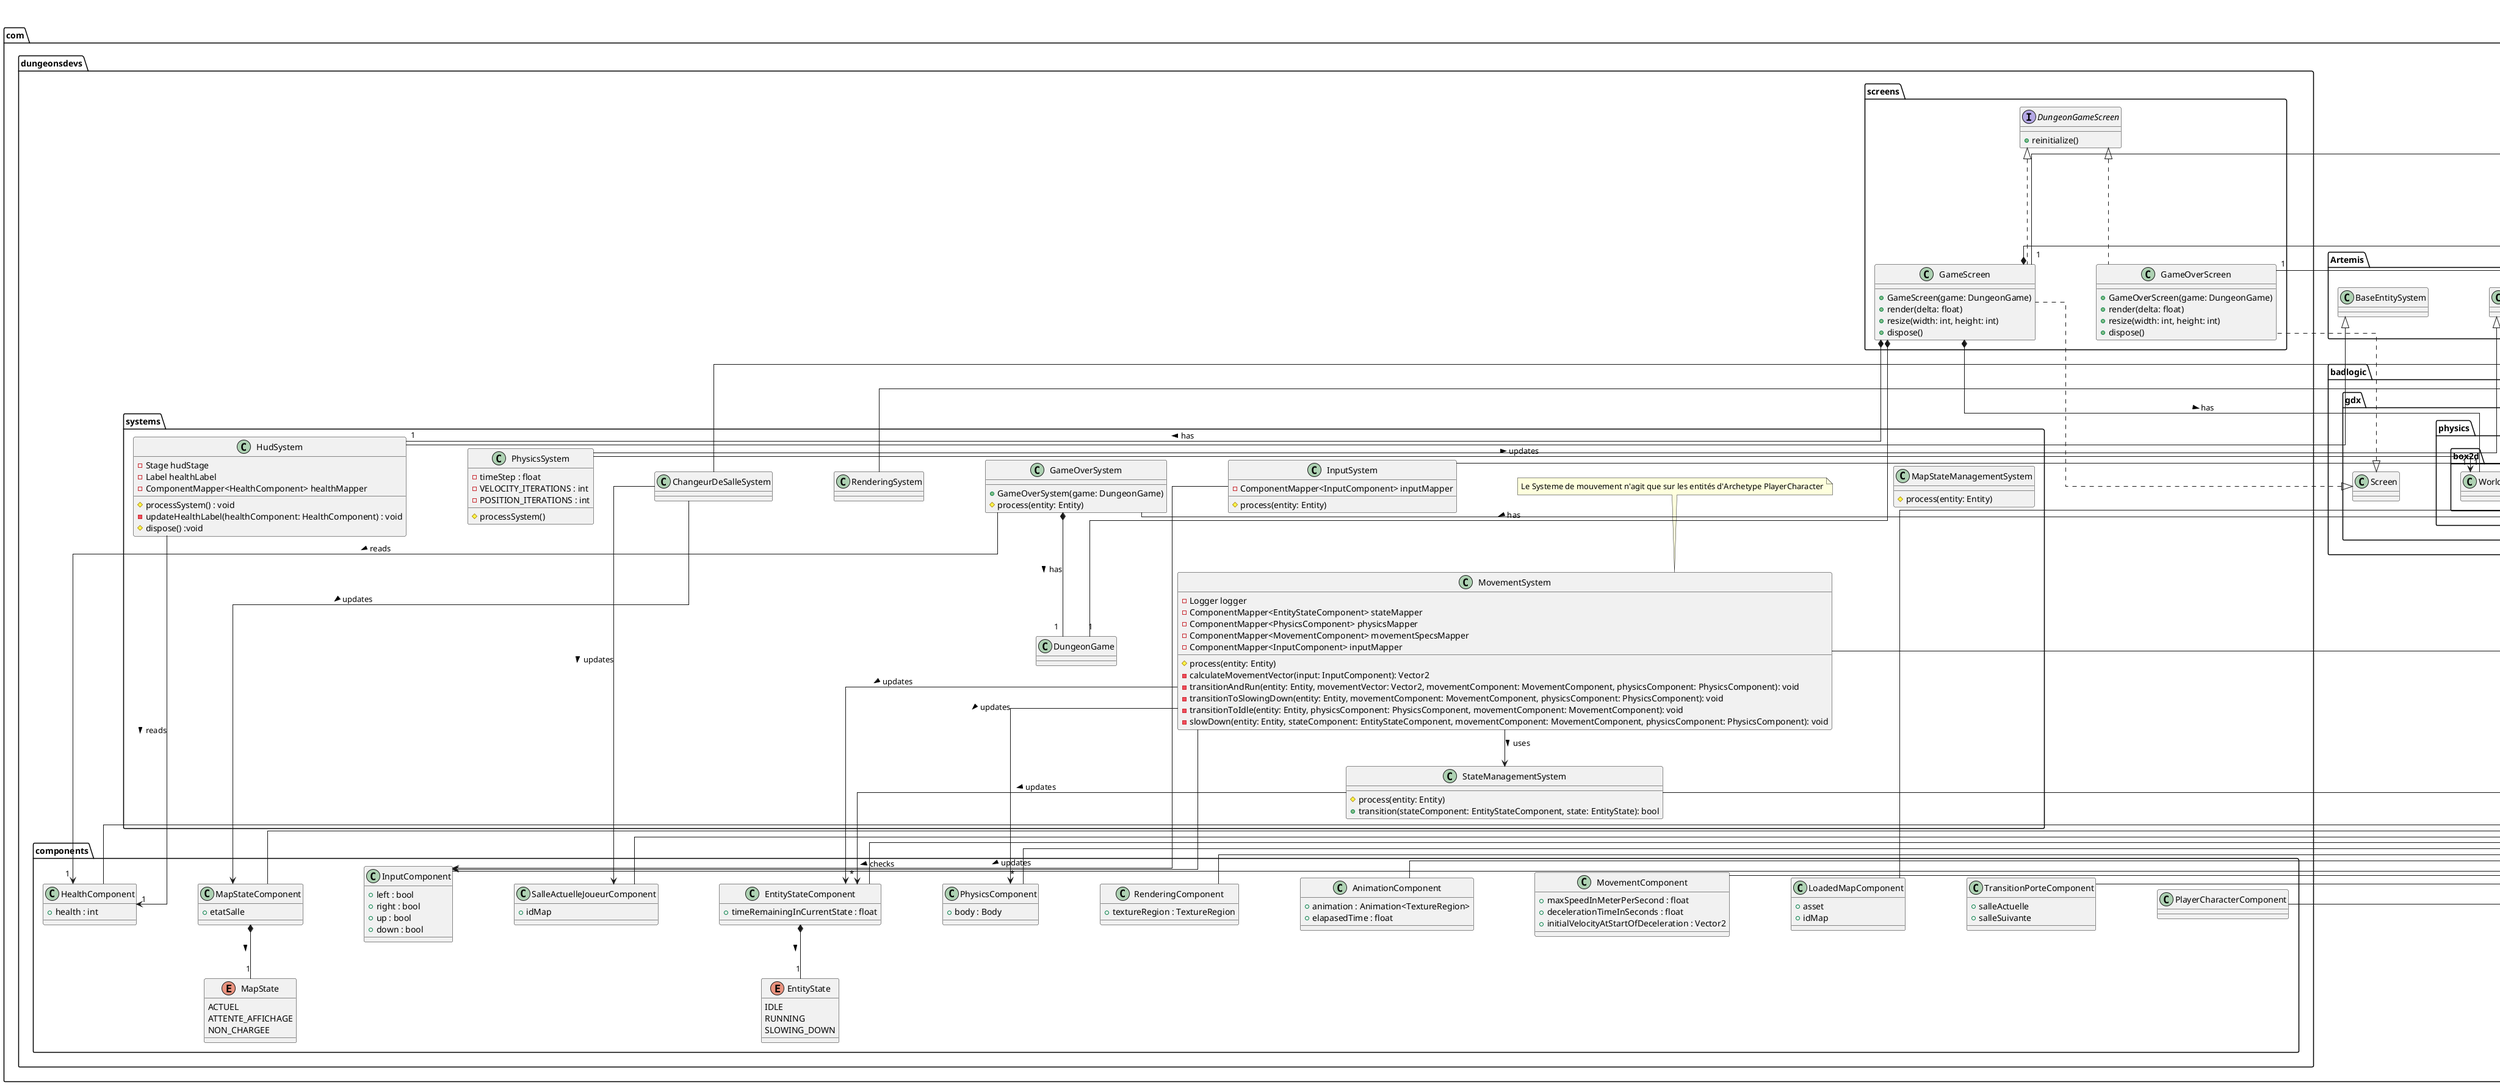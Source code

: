 @startuml
/'
******************
    Setups and includes
******************
'/
skinparam linetype ortho
skinparam Nodesep 100
' skinparam ranksep 100
skinparam groupInheritance 3

!global $artemisWorldClass = com.Artemis.World
!global $box2dWorldClass = com.badlogic.gdx.physics.box2d.World


namespace com.Artemis {

}

namespace com.badlogic {

}

!procedure $defineAsComponent($className)
    com.Artemis.Component <|-- $className
!endprocedure

!procedure $defineAsSystem($className, $systemType="EntitySystem")
    com.Artemis.$systemType <|-- $className
!endprocedure

!procedure $defineAsEntity($className)
    com.Artemis.Entity <|-- $className
!endprocedure

!procedure $defineAsArchetype($className)
    com.Artemis.Archetype <|-- $className
!endprocedure

!procedure $defineAsScreen($className)
    com.badlogic.gdx.Screen <|.. $className
    com.dungeonsdevs.screens.DungeonGameScreen <|.. $className
!endprocedure

!procedure $addRelationship($class1Name, $class2Name, $leftMultiplicity=" ", $rightMultiplicity=" ", $sign="--", $relationship="", $direction=">")
    $class1Name "$leftMultiplicity"$sign"$rightMultiplicity" $class2Name : $relationship $direction
!endprocedure

!unquoted procedure $addRelationshipsToClass($className, $classes, $leftMultiplicity=" ", $rightMultiplicity=" ", $sign="--", $relationship="", $direction=">")
    !foreach $class in %splitstr($classes, ",")
        $addRelationship($className, $class, $leftMultiplicity, $rightMultiplicity, $sign, $relationship, $direction)
    !endfor
!endprocedure

/'
******************
    Components
******************
'/
namespace com.dungeonsdevs.components {
    $defineAsComponent(PhysicsComponent)
    $defineAsComponent(RenderingComponent)
    $defineAsComponent(AnimationComponent)
    $defineAsComponent(InputComponent)
    $defineAsComponent(EntityStateComponent)
    $defineAsComponent(MovementComponent)
    $defineAsComponent(MapStateComponent)
    $defineAsComponent(LoadedMapComponent)
    $defineAsComponent(TransitionPorteComponent)
    $defineAsComponent(SalleActuelleJoueurComponent)
    $defineAsComponent(HealthComponent)
    $defineAsComponent(PlayerCharacterComponent)

    class PhysicsComponent {
        + body : Body
    }

    class RenderingComponent {
        + textureRegion : TextureRegion
    }

    class AnimationComponent {
        + animation : Animation<TextureRegion>
        + elapasedTime : float
    }

    class InputComponent {
        + left : bool
        + right : bool
        + up : bool
        + down : bool
    }

    enum EntityState {
        IDLE
        RUNNING
        SLOWING_DOWN
    }

    class EntityStateComponent {
        + timeRemainingInCurrentState : float
    }


    class MovementComponent {
        + maxSpeedInMeterPerSecond : float
        + decelerationTimeInSeconds : float
        + initialVelocityAtStartOfDeceleration : Vector2
    }
    enum MapState{
        ACTUEL
        ATTENTE_AFFICHAGE
        NON_CHARGEE
    }

    class MapStateComponent {
        + etatSalle
    }

    class LoadedMapComponent {
            + asset
            + idMap
    }

    class TransitionPorteComponent {
                + salleActuelle
                + salleSuivante
    }

    class SalleActuelleJoueurComponent {
            + idMap
    }

    class HealthComponent {
        + health : int
    }

    class PlayerCharacterComponent {
        ' Sert juste à identifier les entités qui sont des joueurs
    }

    $addRelationship(MapStateComponent, MapState, $rightMultiplicity="1", $sign="*--")
    $addRelationship(EntityStateComponent, EntityState, $rightMultiplicity="1", $sign="*--")

}

namespace com.dungeonsdevs.screens {
    interface DungeonGameScreen {
        + reinitialize()
    }
    class GameScreen {
        + GameScreen(game: DungeonGame)
        + render(delta: float)
        + resize(width: int, height: int)
        + dispose()
    }
    class GameOverScreen {
        + GameOverScreen(game: DungeonGame)
        + render(delta: float)
        + resize(width: int, height: int)
        + dispose()
    }

    $defineAsScreen(GameScreen)
    $defineAsScreen(GameOverScreen)
}

/'
******************
    Systems
******************
'/
namespace com.dungeonsdevs.systems {
    class MovementSystem {
        - Logger logger
        - ComponentMapper<EntityStateComponent> stateMapper
        - ComponentMapper<PhysicsComponent> physicsMapper
        - ComponentMapper<MovementComponent> movementSpecsMapper
        - ComponentMapper<InputComponent> inputMapper
        # process(entity: Entity)
        - calculateMovementVector(input: InputComponent): Vector2
        - transitionAndRun(entity: Entity, movementVector: Vector2, movementComponent: MovementComponent, physicsComponent: PhysicsComponent): void
        ' private void transitionToSlowingDown(Entity e, MovementComponent movementComponent, PhysicsComponent physicsComponent)
        - transitionToSlowingDown(entity: Entity, movementComponent: MovementComponent, physicsComponent: PhysicsComponent): void
        - transitionToIdle(entity: Entity, physicsComponent: PhysicsComponent, movementComponent: MovementComponent): void
        - slowDown(entity: Entity, stateComponent: EntityStateComponent, movementComponent: MovementComponent, physicsComponent: PhysicsComponent): void
    }


    class StateManagementSystem {
        # process(entity: Entity)
        + transition(stateComponent: EntityStateComponent, state: EntityState): bool
    }

    class MapStateManagementSystem {
        # process(entity: Entity)
    }

    class PhysicsSystem {
        - timeStep : float
        - VELOCITY_ITERATIONS : int
        - POSITION_ITERATIONS : int
        # processSystem()
    }

    class InputSystem {
        - ComponentMapper<InputComponent> inputMapper
        # process(entity: Entity)
    }

    class RenderingSystem {

    }

    class ChangeurDeSalleSystem {

    }

    class HudSystem {
        - Stage hudStage
        - Label healthLabel
        - ComponentMapper<HealthComponent> healthMapper
        # processSystem() : void
        - updateHealthLabel(healthComponent: HealthComponent) : void
        # dispose() :void
    }

    class GameOverSystem {
        + GameOverSystem(game: DungeonGame)
        # process(entity: Entity)
    }

    $addRelationship(MovementSystem, StateManagementSystem, $sign="-->", $relationship="uses")
    $addRelationship(MovementSystem, InputComponent, $sign="-->", $relationship="checks")
    $addRelationshipsToClass(MovementSystem, "EntityStateComponent, PhysicsComponent", $rightMultiplicity="*", $sign="-->", $relationship="updates")
    $addRelationship(StateManagementSystem, EntityStateComponent, $sign="-->", $relationship="updates")
    $addRelationship(PhysicsSystem, $box2dWorldClass, $sign="-->", $rightMultiplicity="1", $relationship="updates", $direction=">")
    $addRelationship(InputSystem, InputComponent, $sign="-->", $relationship="updates")
    $addRelationship(ChangeurDeSalleSystem, MapStateComponent, $sign="-->", $relationship="updates")
    $addRelationship(ChangeurDeSalleSystem, SalleActuelleJoueurComponent, $sign="-->", $relationship="updates")
    $addRelationship(HudSystem, HealthComponent, $sign="-->", $rightMultiplicity="1", $relationship="reads")
    $addRelationship(GameOverSystem, HealthComponent, $sign="-->", $rightMultiplicity="1", $relationship="reads")
    $addRelationship(GameOverSystem, DungeonGame, $sign="*--", $rightMultiplicity="1", $relationship="has")

    $defineAsSystem(MovementSystem, "EntityProcessingSystem")
    $defineAsSystem(StateManagementSystem, "EntityProcessingSystem")
    $defineAsSystem(PhysicsSystem, "IntervalEntitySystem")
    $defineAsSystem(InputSystem, "EntityProcessingSystem")
    $defineAsSystem(RenderingSystem)
    $defineAsSystem(ChangeurDeSalleSystem)
    $defineAsSystem(HudSystem, "BaseEntitySystem")
    $defineAsSystem(GameOverSystem, "EntityProcessingSystem")


    Note top of MovementSystem
    Le Systeme de mouvement n'agit que sur les entités d'Archetype PlayerCharacter
    End Note
}

!$classes = $artemisWorldClass + "," + $box2dWorldClass + ", DungeonGame,HudSystem"
    $addRelationshipsToClass(GameScreen, $classes, $rightMultiplicity="1", $sign="*--", $relationship="has")
'*****************

namespace utils {
    class GameAspects {
        + PLAYER_CHARACTER_ASPECT : Aspect.Builder
    }

    class GameArchetypes {
        + PLAYER_CHARACTER_ARCHETYPE : Archetype.Builder
        + MAP_ARCHETYPE : Archetype.Builder
        + PORTE_ARCHETYPE : Archetype.Builder
    }

    class Constants {
        + PLAYER_CHAR_MAX_VELOCITY : float
        + PLAYER_CHAR_DECELERATION_TIME : float
    }

    Note as PlayerCharacterArchetypeNote
    L'archetype PlayerCharacter possède les composants suivant:
    - EntityStateComponent
    - PhysicsComponent
    - RenderingComponent
    - AnimationComponent
    - InputComponent
    - MovementComponent
    - SalleActuelleJoueurComponent
    - PlayerCharacterComponent
    L'archetype Map possède les composants suivant:
    - LoadedMapComponent
    - MapStateComponent
    - RenderingComponent
    L'archetype Porte possède les composants suivant:
    - PhysicsComponent
    - MapStateComponent
    L'archetype Mur possède les composants suivant:
    - PhysicsComponent
    End Note
    PlayerCharacterArchetypeNote .. GameArchetypes::PLAYER_CHARACTER_ARCHETYPE
    PlayerCharacterArchetypeNote .. GameAspects::PLAYER_CHARACTER_ASPECT
}

'*****************


class DungeonGame extends com.badlogic.gdx.Game {
    + create() : void
    + render() : void
    + restartGame() : void
    + gameOver() : void
}
$addRelationshipsToClass(DungeonGame, "GameScreen, GameOverScreen", $rightMultiplicity="1", $sign="*--", $relationship="has")

' hide components

@enduml